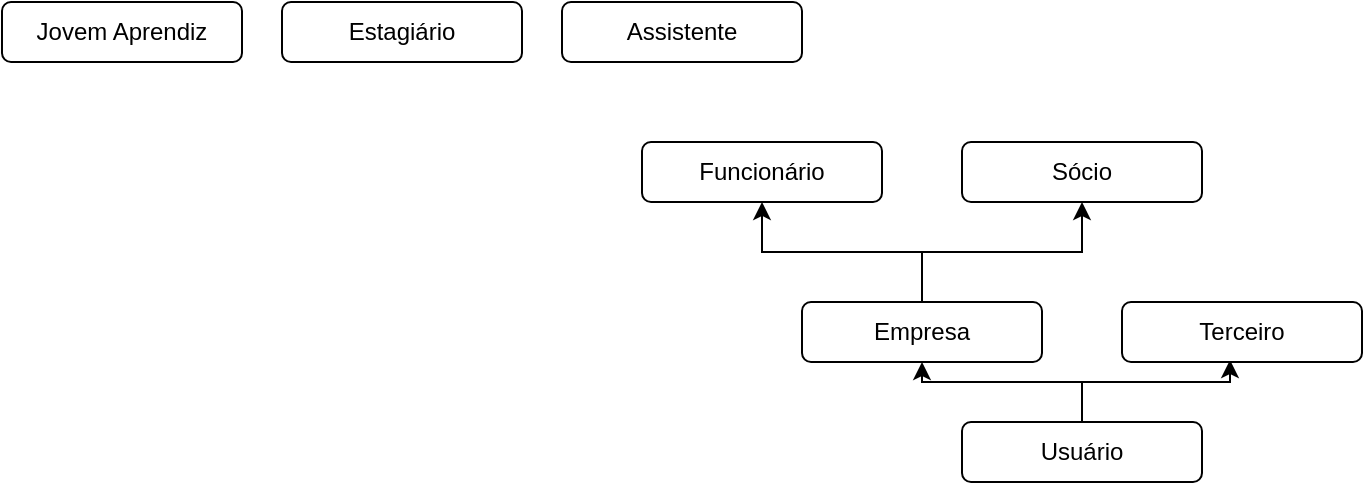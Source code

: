 <mxfile version="20.8.13" type="github">
  <diagram name="Página-1" id="kO_CLAM9GB-mZyqC8a3d">
    <mxGraphModel dx="1434" dy="756" grid="1" gridSize="10" guides="1" tooltips="1" connect="1" arrows="1" fold="1" page="1" pageScale="1" pageWidth="827" pageHeight="1169" math="0" shadow="0">
      <root>
        <mxCell id="0" />
        <mxCell id="1" parent="0" />
        <mxCell id="2SSA2TN0ewrVfmOawrAP-3" style="edgeStyle=orthogonalEdgeStyle;rounded=0;orthogonalLoop=1;jettySize=auto;html=1;" parent="1" source="3FHG_0MVGl3X_SSBo1SS-3" target="2SSA2TN0ewrVfmOawrAP-1" edge="1">
          <mxGeometry relative="1" as="geometry" />
        </mxCell>
        <mxCell id="2SSA2TN0ewrVfmOawrAP-4" style="edgeStyle=orthogonalEdgeStyle;rounded=0;orthogonalLoop=1;jettySize=auto;html=1;entryX=0.45;entryY=0.967;entryDx=0;entryDy=0;entryPerimeter=0;" parent="1" source="3FHG_0MVGl3X_SSBo1SS-3" target="2SSA2TN0ewrVfmOawrAP-2" edge="1">
          <mxGeometry relative="1" as="geometry" />
        </mxCell>
        <mxCell id="3FHG_0MVGl3X_SSBo1SS-3" value="Usuário" style="rounded=1;whiteSpace=wrap;html=1;" parent="1" vertex="1">
          <mxGeometry x="560" y="630" width="120" height="30" as="geometry" />
        </mxCell>
        <mxCell id="2SSA2TN0ewrVfmOawrAP-7" style="edgeStyle=orthogonalEdgeStyle;rounded=0;orthogonalLoop=1;jettySize=auto;html=1;" parent="1" source="2SSA2TN0ewrVfmOawrAP-1" target="2SSA2TN0ewrVfmOawrAP-5" edge="1">
          <mxGeometry relative="1" as="geometry" />
        </mxCell>
        <mxCell id="2SSA2TN0ewrVfmOawrAP-8" style="edgeStyle=orthogonalEdgeStyle;rounded=0;orthogonalLoop=1;jettySize=auto;html=1;entryX=0.5;entryY=1;entryDx=0;entryDy=0;" parent="1" source="2SSA2TN0ewrVfmOawrAP-1" target="2SSA2TN0ewrVfmOawrAP-6" edge="1">
          <mxGeometry relative="1" as="geometry" />
        </mxCell>
        <mxCell id="2SSA2TN0ewrVfmOawrAP-1" value="Empresa" style="rounded=1;whiteSpace=wrap;html=1;" parent="1" vertex="1">
          <mxGeometry x="480" y="570" width="120" height="30" as="geometry" />
        </mxCell>
        <mxCell id="2SSA2TN0ewrVfmOawrAP-2" value="Terceiro" style="rounded=1;whiteSpace=wrap;html=1;" parent="1" vertex="1">
          <mxGeometry x="640" y="570" width="120" height="30" as="geometry" />
        </mxCell>
        <mxCell id="2SSA2TN0ewrVfmOawrAP-5" value="Funcionário" style="rounded=1;whiteSpace=wrap;html=1;" parent="1" vertex="1">
          <mxGeometry x="400" y="490" width="120" height="30" as="geometry" />
        </mxCell>
        <mxCell id="2SSA2TN0ewrVfmOawrAP-6" value="Sócio" style="rounded=1;whiteSpace=wrap;html=1;" parent="1" vertex="1">
          <mxGeometry x="560" y="490" width="120" height="30" as="geometry" />
        </mxCell>
        <mxCell id="6RXzyog2OAl4d0vEALOE-1" value="Estagiário" style="rounded=1;whiteSpace=wrap;html=1;" vertex="1" parent="1">
          <mxGeometry x="220" y="420" width="120" height="30" as="geometry" />
        </mxCell>
        <mxCell id="6RXzyog2OAl4d0vEALOE-2" value="Jovem Aprendiz" style="rounded=1;whiteSpace=wrap;html=1;" vertex="1" parent="1">
          <mxGeometry x="80" y="420" width="120" height="30" as="geometry" />
        </mxCell>
        <mxCell id="6RXzyog2OAl4d0vEALOE-3" value="Assistente" style="rounded=1;whiteSpace=wrap;html=1;" vertex="1" parent="1">
          <mxGeometry x="360" y="420" width="120" height="30" as="geometry" />
        </mxCell>
      </root>
    </mxGraphModel>
  </diagram>
</mxfile>
